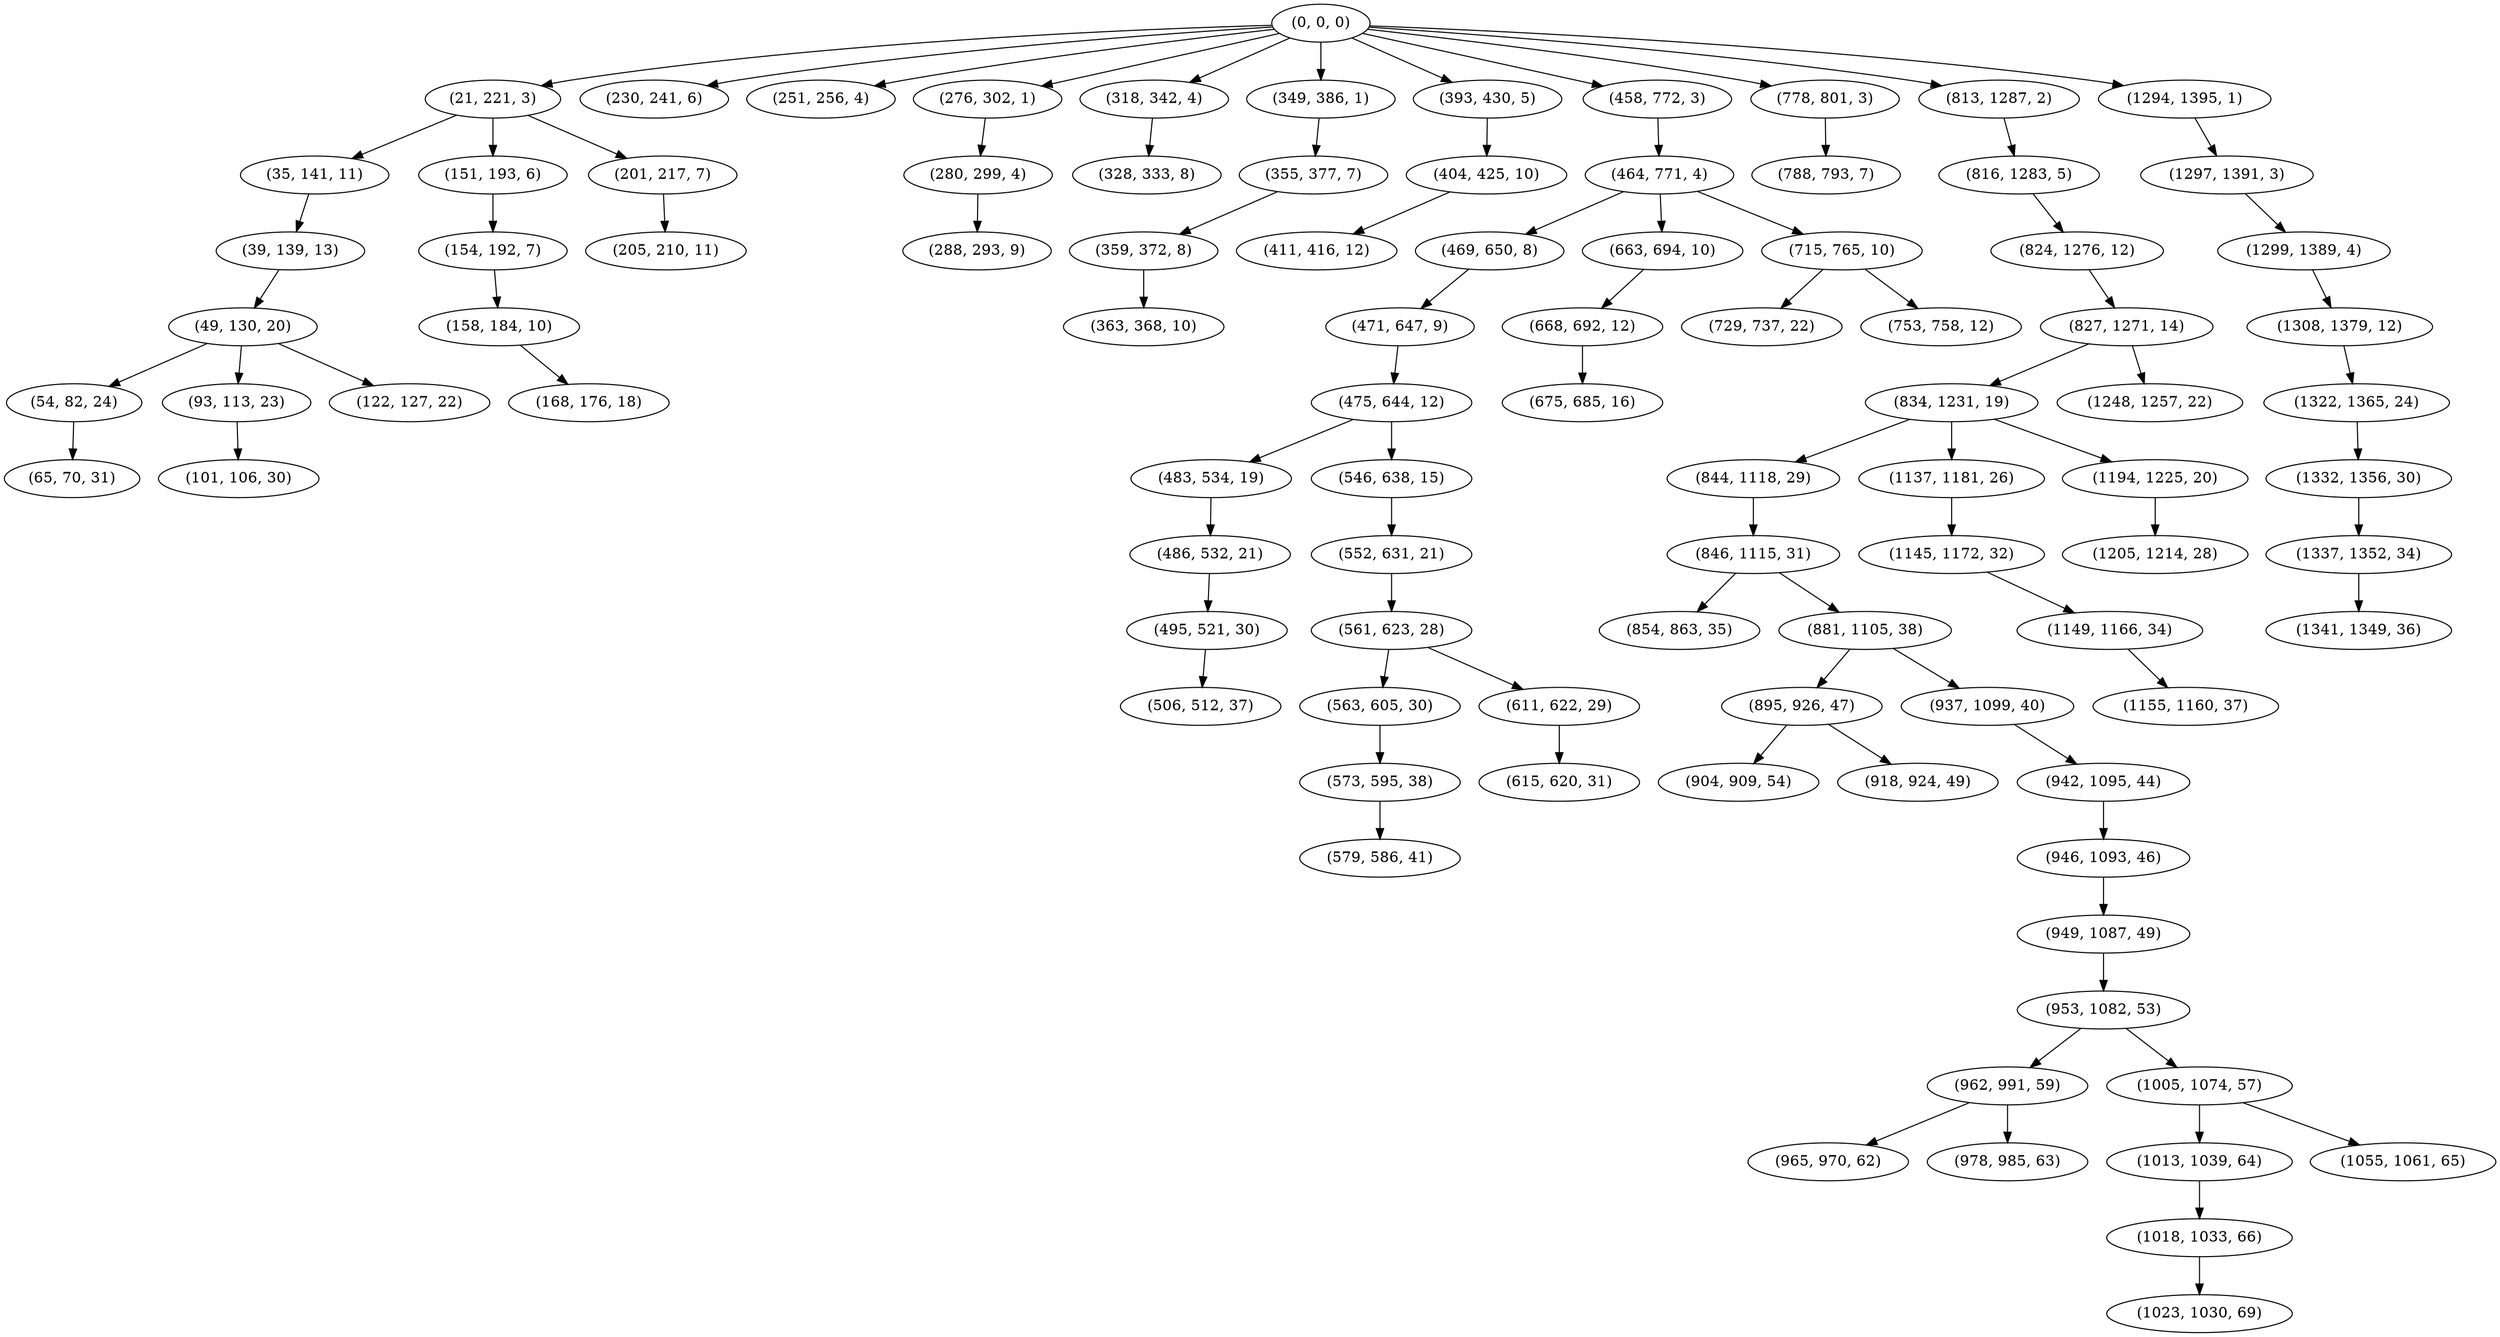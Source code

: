 digraph tree {
    "(0, 0, 0)";
    "(21, 221, 3)";
    "(35, 141, 11)";
    "(39, 139, 13)";
    "(49, 130, 20)";
    "(54, 82, 24)";
    "(65, 70, 31)";
    "(93, 113, 23)";
    "(101, 106, 30)";
    "(122, 127, 22)";
    "(151, 193, 6)";
    "(154, 192, 7)";
    "(158, 184, 10)";
    "(168, 176, 18)";
    "(201, 217, 7)";
    "(205, 210, 11)";
    "(230, 241, 6)";
    "(251, 256, 4)";
    "(276, 302, 1)";
    "(280, 299, 4)";
    "(288, 293, 9)";
    "(318, 342, 4)";
    "(328, 333, 8)";
    "(349, 386, 1)";
    "(355, 377, 7)";
    "(359, 372, 8)";
    "(363, 368, 10)";
    "(393, 430, 5)";
    "(404, 425, 10)";
    "(411, 416, 12)";
    "(458, 772, 3)";
    "(464, 771, 4)";
    "(469, 650, 8)";
    "(471, 647, 9)";
    "(475, 644, 12)";
    "(483, 534, 19)";
    "(486, 532, 21)";
    "(495, 521, 30)";
    "(506, 512, 37)";
    "(546, 638, 15)";
    "(552, 631, 21)";
    "(561, 623, 28)";
    "(563, 605, 30)";
    "(573, 595, 38)";
    "(579, 586, 41)";
    "(611, 622, 29)";
    "(615, 620, 31)";
    "(663, 694, 10)";
    "(668, 692, 12)";
    "(675, 685, 16)";
    "(715, 765, 10)";
    "(729, 737, 22)";
    "(753, 758, 12)";
    "(778, 801, 3)";
    "(788, 793, 7)";
    "(813, 1287, 2)";
    "(816, 1283, 5)";
    "(824, 1276, 12)";
    "(827, 1271, 14)";
    "(834, 1231, 19)";
    "(844, 1118, 29)";
    "(846, 1115, 31)";
    "(854, 863, 35)";
    "(881, 1105, 38)";
    "(895, 926, 47)";
    "(904, 909, 54)";
    "(918, 924, 49)";
    "(937, 1099, 40)";
    "(942, 1095, 44)";
    "(946, 1093, 46)";
    "(949, 1087, 49)";
    "(953, 1082, 53)";
    "(962, 991, 59)";
    "(965, 970, 62)";
    "(978, 985, 63)";
    "(1005, 1074, 57)";
    "(1013, 1039, 64)";
    "(1018, 1033, 66)";
    "(1023, 1030, 69)";
    "(1055, 1061, 65)";
    "(1137, 1181, 26)";
    "(1145, 1172, 32)";
    "(1149, 1166, 34)";
    "(1155, 1160, 37)";
    "(1194, 1225, 20)";
    "(1205, 1214, 28)";
    "(1248, 1257, 22)";
    "(1294, 1395, 1)";
    "(1297, 1391, 3)";
    "(1299, 1389, 4)";
    "(1308, 1379, 12)";
    "(1322, 1365, 24)";
    "(1332, 1356, 30)";
    "(1337, 1352, 34)";
    "(1341, 1349, 36)";
    "(0, 0, 0)" -> "(21, 221, 3)";
    "(0, 0, 0)" -> "(230, 241, 6)";
    "(0, 0, 0)" -> "(251, 256, 4)";
    "(0, 0, 0)" -> "(276, 302, 1)";
    "(0, 0, 0)" -> "(318, 342, 4)";
    "(0, 0, 0)" -> "(349, 386, 1)";
    "(0, 0, 0)" -> "(393, 430, 5)";
    "(0, 0, 0)" -> "(458, 772, 3)";
    "(0, 0, 0)" -> "(778, 801, 3)";
    "(0, 0, 0)" -> "(813, 1287, 2)";
    "(0, 0, 0)" -> "(1294, 1395, 1)";
    "(21, 221, 3)" -> "(35, 141, 11)";
    "(21, 221, 3)" -> "(151, 193, 6)";
    "(21, 221, 3)" -> "(201, 217, 7)";
    "(35, 141, 11)" -> "(39, 139, 13)";
    "(39, 139, 13)" -> "(49, 130, 20)";
    "(49, 130, 20)" -> "(54, 82, 24)";
    "(49, 130, 20)" -> "(93, 113, 23)";
    "(49, 130, 20)" -> "(122, 127, 22)";
    "(54, 82, 24)" -> "(65, 70, 31)";
    "(93, 113, 23)" -> "(101, 106, 30)";
    "(151, 193, 6)" -> "(154, 192, 7)";
    "(154, 192, 7)" -> "(158, 184, 10)";
    "(158, 184, 10)" -> "(168, 176, 18)";
    "(201, 217, 7)" -> "(205, 210, 11)";
    "(276, 302, 1)" -> "(280, 299, 4)";
    "(280, 299, 4)" -> "(288, 293, 9)";
    "(318, 342, 4)" -> "(328, 333, 8)";
    "(349, 386, 1)" -> "(355, 377, 7)";
    "(355, 377, 7)" -> "(359, 372, 8)";
    "(359, 372, 8)" -> "(363, 368, 10)";
    "(393, 430, 5)" -> "(404, 425, 10)";
    "(404, 425, 10)" -> "(411, 416, 12)";
    "(458, 772, 3)" -> "(464, 771, 4)";
    "(464, 771, 4)" -> "(469, 650, 8)";
    "(464, 771, 4)" -> "(663, 694, 10)";
    "(464, 771, 4)" -> "(715, 765, 10)";
    "(469, 650, 8)" -> "(471, 647, 9)";
    "(471, 647, 9)" -> "(475, 644, 12)";
    "(475, 644, 12)" -> "(483, 534, 19)";
    "(475, 644, 12)" -> "(546, 638, 15)";
    "(483, 534, 19)" -> "(486, 532, 21)";
    "(486, 532, 21)" -> "(495, 521, 30)";
    "(495, 521, 30)" -> "(506, 512, 37)";
    "(546, 638, 15)" -> "(552, 631, 21)";
    "(552, 631, 21)" -> "(561, 623, 28)";
    "(561, 623, 28)" -> "(563, 605, 30)";
    "(561, 623, 28)" -> "(611, 622, 29)";
    "(563, 605, 30)" -> "(573, 595, 38)";
    "(573, 595, 38)" -> "(579, 586, 41)";
    "(611, 622, 29)" -> "(615, 620, 31)";
    "(663, 694, 10)" -> "(668, 692, 12)";
    "(668, 692, 12)" -> "(675, 685, 16)";
    "(715, 765, 10)" -> "(729, 737, 22)";
    "(715, 765, 10)" -> "(753, 758, 12)";
    "(778, 801, 3)" -> "(788, 793, 7)";
    "(813, 1287, 2)" -> "(816, 1283, 5)";
    "(816, 1283, 5)" -> "(824, 1276, 12)";
    "(824, 1276, 12)" -> "(827, 1271, 14)";
    "(827, 1271, 14)" -> "(834, 1231, 19)";
    "(827, 1271, 14)" -> "(1248, 1257, 22)";
    "(834, 1231, 19)" -> "(844, 1118, 29)";
    "(834, 1231, 19)" -> "(1137, 1181, 26)";
    "(834, 1231, 19)" -> "(1194, 1225, 20)";
    "(844, 1118, 29)" -> "(846, 1115, 31)";
    "(846, 1115, 31)" -> "(854, 863, 35)";
    "(846, 1115, 31)" -> "(881, 1105, 38)";
    "(881, 1105, 38)" -> "(895, 926, 47)";
    "(881, 1105, 38)" -> "(937, 1099, 40)";
    "(895, 926, 47)" -> "(904, 909, 54)";
    "(895, 926, 47)" -> "(918, 924, 49)";
    "(937, 1099, 40)" -> "(942, 1095, 44)";
    "(942, 1095, 44)" -> "(946, 1093, 46)";
    "(946, 1093, 46)" -> "(949, 1087, 49)";
    "(949, 1087, 49)" -> "(953, 1082, 53)";
    "(953, 1082, 53)" -> "(962, 991, 59)";
    "(953, 1082, 53)" -> "(1005, 1074, 57)";
    "(962, 991, 59)" -> "(965, 970, 62)";
    "(962, 991, 59)" -> "(978, 985, 63)";
    "(1005, 1074, 57)" -> "(1013, 1039, 64)";
    "(1005, 1074, 57)" -> "(1055, 1061, 65)";
    "(1013, 1039, 64)" -> "(1018, 1033, 66)";
    "(1018, 1033, 66)" -> "(1023, 1030, 69)";
    "(1137, 1181, 26)" -> "(1145, 1172, 32)";
    "(1145, 1172, 32)" -> "(1149, 1166, 34)";
    "(1149, 1166, 34)" -> "(1155, 1160, 37)";
    "(1194, 1225, 20)" -> "(1205, 1214, 28)";
    "(1294, 1395, 1)" -> "(1297, 1391, 3)";
    "(1297, 1391, 3)" -> "(1299, 1389, 4)";
    "(1299, 1389, 4)" -> "(1308, 1379, 12)";
    "(1308, 1379, 12)" -> "(1322, 1365, 24)";
    "(1322, 1365, 24)" -> "(1332, 1356, 30)";
    "(1332, 1356, 30)" -> "(1337, 1352, 34)";
    "(1337, 1352, 34)" -> "(1341, 1349, 36)";
}
